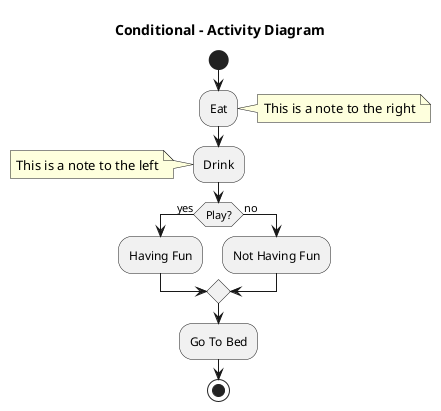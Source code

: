 @startuml Conditional

title Conditional - Activity Diagram 


start

:Eat; 
note right: This is a note to the right

:Drink; 
note left: This is a note to the left

if (Play?) then (yes)
  :Having Fun;
else (no)
  :Not Having Fun;
endif

:Go To Bed;

stop

@enduml